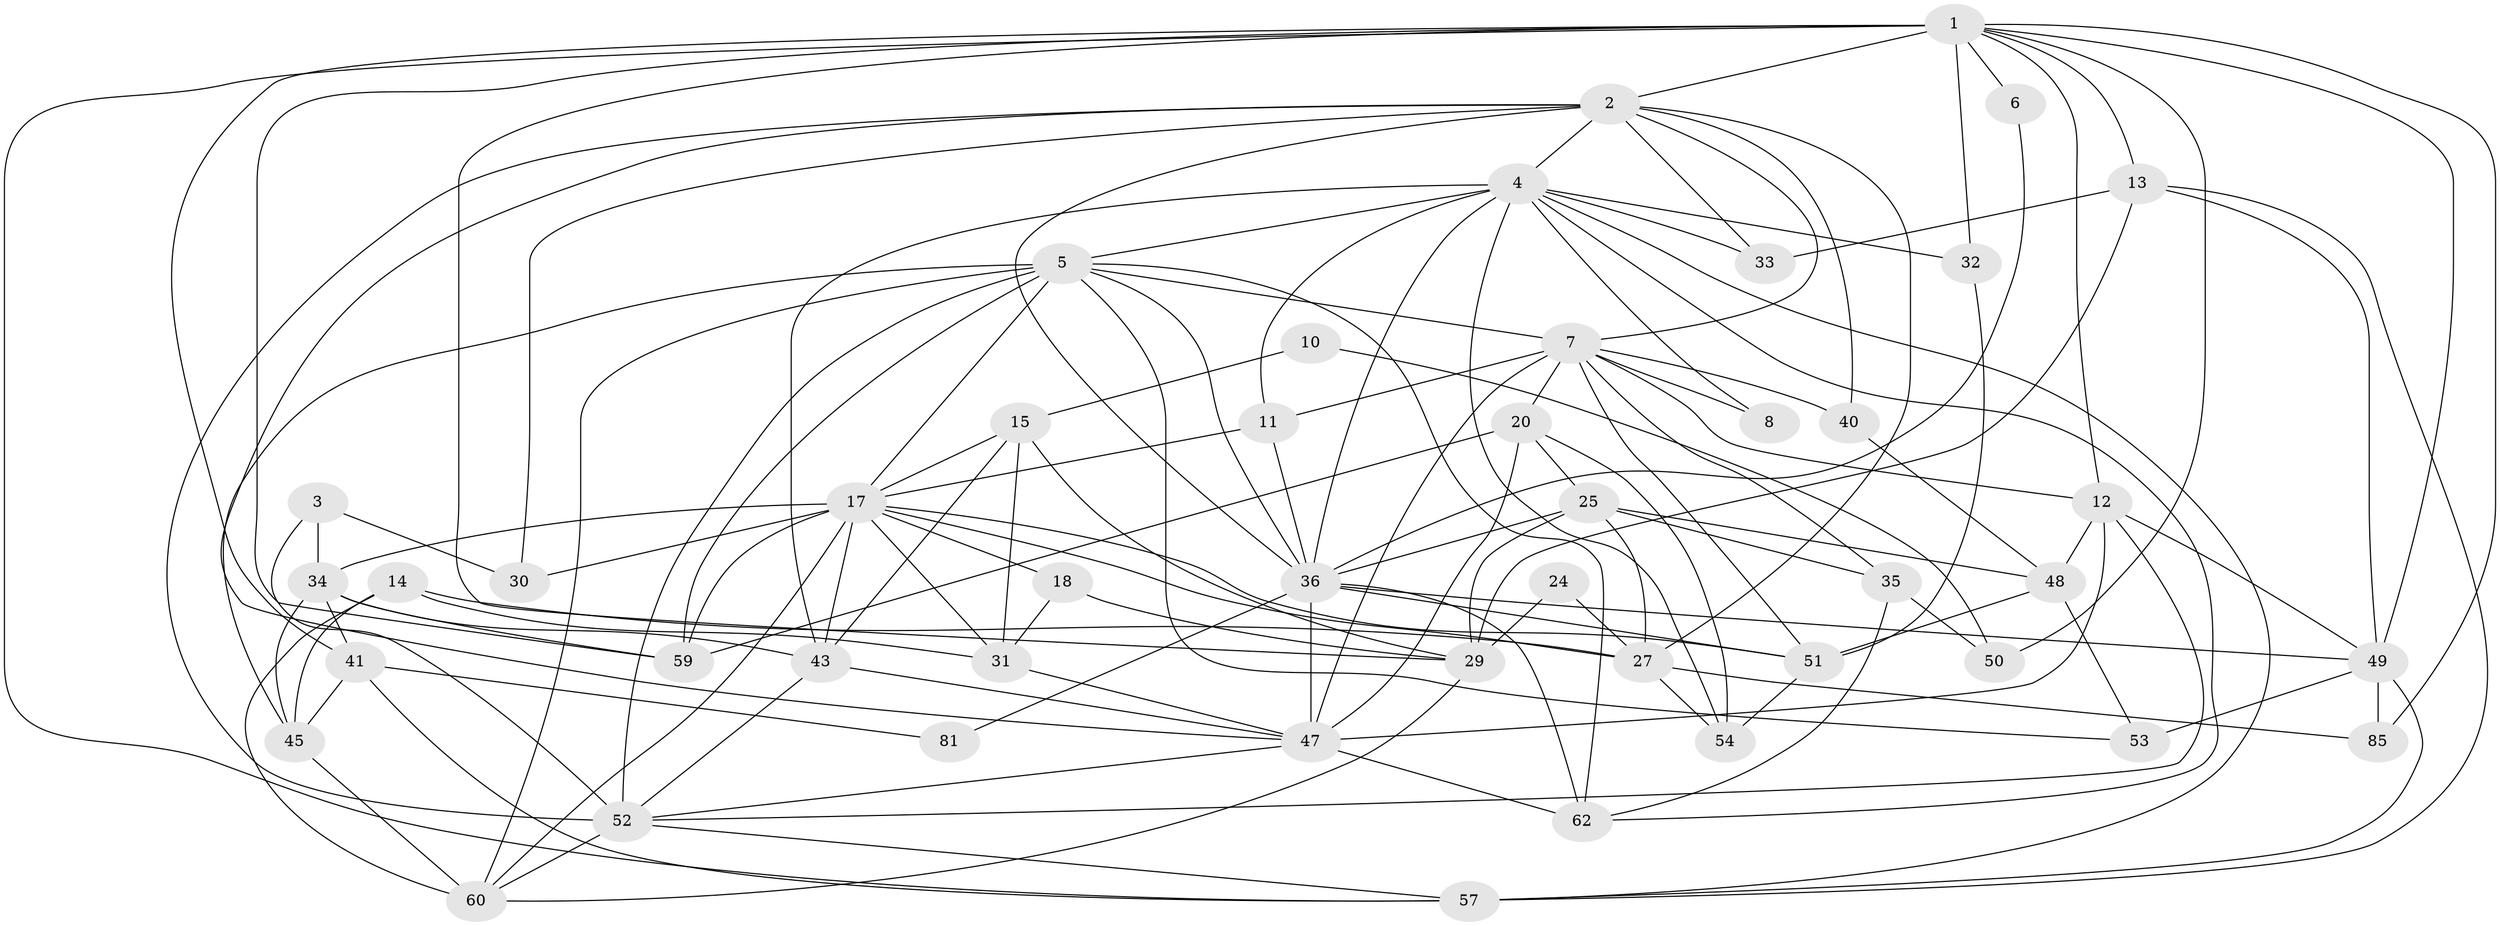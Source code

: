 // original degree distribution, {5: 0.22580645161290322, 6: 0.0967741935483871, 3: 0.27956989247311825, 8: 0.021505376344086023, 2: 0.12903225806451613, 4: 0.23655913978494625, 7: 0.010752688172043012}
// Generated by graph-tools (version 1.1) at 2025/15/03/09/25 04:15:11]
// undirected, 46 vertices, 127 edges
graph export_dot {
graph [start="1"]
  node [color=gray90,style=filled];
  1 [super="+72+19"];
  2 [super="+89+70+28"];
  3 [super="+79"];
  4 [super="+61+16"];
  5 [super="+21+9"];
  6;
  7 [super="+46+23"];
  8;
  10;
  11 [super="+26"];
  12 [super="+55"];
  13 [super="+73"];
  14;
  15 [super="+42"];
  17 [super="+84+66"];
  18;
  20 [super="+22"];
  24;
  25 [super="+74"];
  27 [super="+80+38"];
  29 [super="+37"];
  30;
  31;
  32;
  33;
  34 [super="+44+77"];
  35;
  36 [super="+87+75"];
  40;
  41;
  43 [super="+88"];
  45;
  47 [super="+68"];
  48;
  49 [super="+58+76"];
  50;
  51;
  52 [super="+67+64"];
  53;
  54 [super="+69"];
  57;
  59 [super="+71"];
  60 [super="+65+63"];
  62;
  81;
  85;
  1 -- 32;
  1 -- 2 [weight=2];
  1 -- 85;
  1 -- 57;
  1 -- 29;
  1 -- 41;
  1 -- 49;
  1 -- 50;
  1 -- 6;
  1 -- 13;
  1 -- 59;
  1 -- 12;
  2 -- 4 [weight=2];
  2 -- 52 [weight=2];
  2 -- 30;
  2 -- 27;
  2 -- 40;
  2 -- 36;
  2 -- 7 [weight=2];
  2 -- 33;
  2 -- 47;
  3 -- 30;
  3 -- 52;
  3 -- 34 [weight=2];
  4 -- 5;
  4 -- 8;
  4 -- 36 [weight=2];
  4 -- 32;
  4 -- 33;
  4 -- 11 [weight=2];
  4 -- 43;
  4 -- 54;
  4 -- 57;
  4 -- 62;
  5 -- 45 [weight=2];
  5 -- 60;
  5 -- 62;
  5 -- 17;
  5 -- 52;
  5 -- 53;
  5 -- 36;
  5 -- 7 [weight=2];
  5 -- 59;
  6 -- 36;
  7 -- 8 [weight=2];
  7 -- 35;
  7 -- 20;
  7 -- 11;
  7 -- 47;
  7 -- 51;
  7 -- 40;
  7 -- 12;
  10 -- 50;
  10 -- 15;
  11 -- 17;
  11 -- 36;
  12 -- 49;
  12 -- 48;
  12 -- 47;
  12 -- 52;
  13 -- 33;
  13 -- 49;
  13 -- 57;
  13 -- 29;
  14 -- 45;
  14 -- 31;
  14 -- 27;
  14 -- 60;
  15 -- 31;
  15 -- 43;
  15 -- 29;
  15 -- 17;
  17 -- 30;
  17 -- 34 [weight=2];
  17 -- 51;
  17 -- 31;
  17 -- 43;
  17 -- 27;
  17 -- 59;
  17 -- 18;
  17 -- 60;
  18 -- 31;
  18 -- 29;
  20 -- 47;
  20 -- 54;
  20 -- 59;
  20 -- 25;
  24 -- 27;
  24 -- 29;
  25 -- 35;
  25 -- 36;
  25 -- 48;
  25 -- 27;
  25 -- 29;
  27 -- 85;
  27 -- 54;
  29 -- 60;
  31 -- 47;
  32 -- 51;
  34 -- 43;
  34 -- 59;
  34 -- 41;
  34 -- 45;
  35 -- 62;
  35 -- 50;
  36 -- 62;
  36 -- 81;
  36 -- 51;
  36 -- 47;
  36 -- 49;
  40 -- 48;
  41 -- 57;
  41 -- 45;
  41 -- 81;
  43 -- 47;
  43 -- 52;
  45 -- 60;
  47 -- 62;
  47 -- 52;
  48 -- 51;
  48 -- 53;
  49 -- 85;
  49 -- 57;
  49 -- 53;
  51 -- 54;
  52 -- 57;
  52 -- 60;
}
